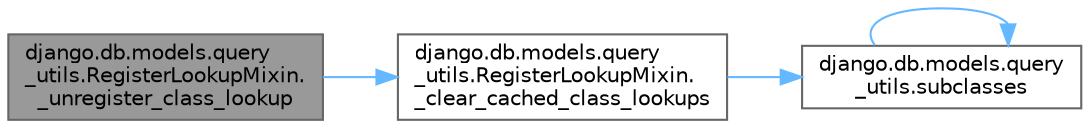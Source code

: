 digraph "django.db.models.query_utils.RegisterLookupMixin._unregister_class_lookup"
{
 // LATEX_PDF_SIZE
  bgcolor="transparent";
  edge [fontname=Helvetica,fontsize=10,labelfontname=Helvetica,labelfontsize=10];
  node [fontname=Helvetica,fontsize=10,shape=box,height=0.2,width=0.4];
  rankdir="LR";
  Node1 [id="Node000001",label="django.db.models.query\l_utils.RegisterLookupMixin.\l_unregister_class_lookup",height=0.2,width=0.4,color="gray40", fillcolor="grey60", style="filled", fontcolor="black",tooltip=" "];
  Node1 -> Node2 [id="edge1_Node000001_Node000002",color="steelblue1",style="solid",tooltip=" "];
  Node2 [id="Node000002",label="django.db.models.query\l_utils.RegisterLookupMixin.\l_clear_cached_class_lookups",height=0.2,width=0.4,color="grey40", fillcolor="white", style="filled",URL="$classdjango_1_1db_1_1models_1_1query__utils_1_1_register_lookup_mixin.html#a8641af68d2ac416a27e631e86e5c4024",tooltip=" "];
  Node2 -> Node3 [id="edge2_Node000002_Node000003",color="steelblue1",style="solid",tooltip=" "];
  Node3 [id="Node000003",label="django.db.models.query\l_utils.subclasses",height=0.2,width=0.4,color="grey40", fillcolor="white", style="filled",URL="$namespacedjango_1_1db_1_1models_1_1query__utils.html#a3ba7af7280bb892cf2c8c48877cd6734",tooltip=" "];
  Node3 -> Node3 [id="edge3_Node000003_Node000003",color="steelblue1",style="solid",tooltip=" "];
}
